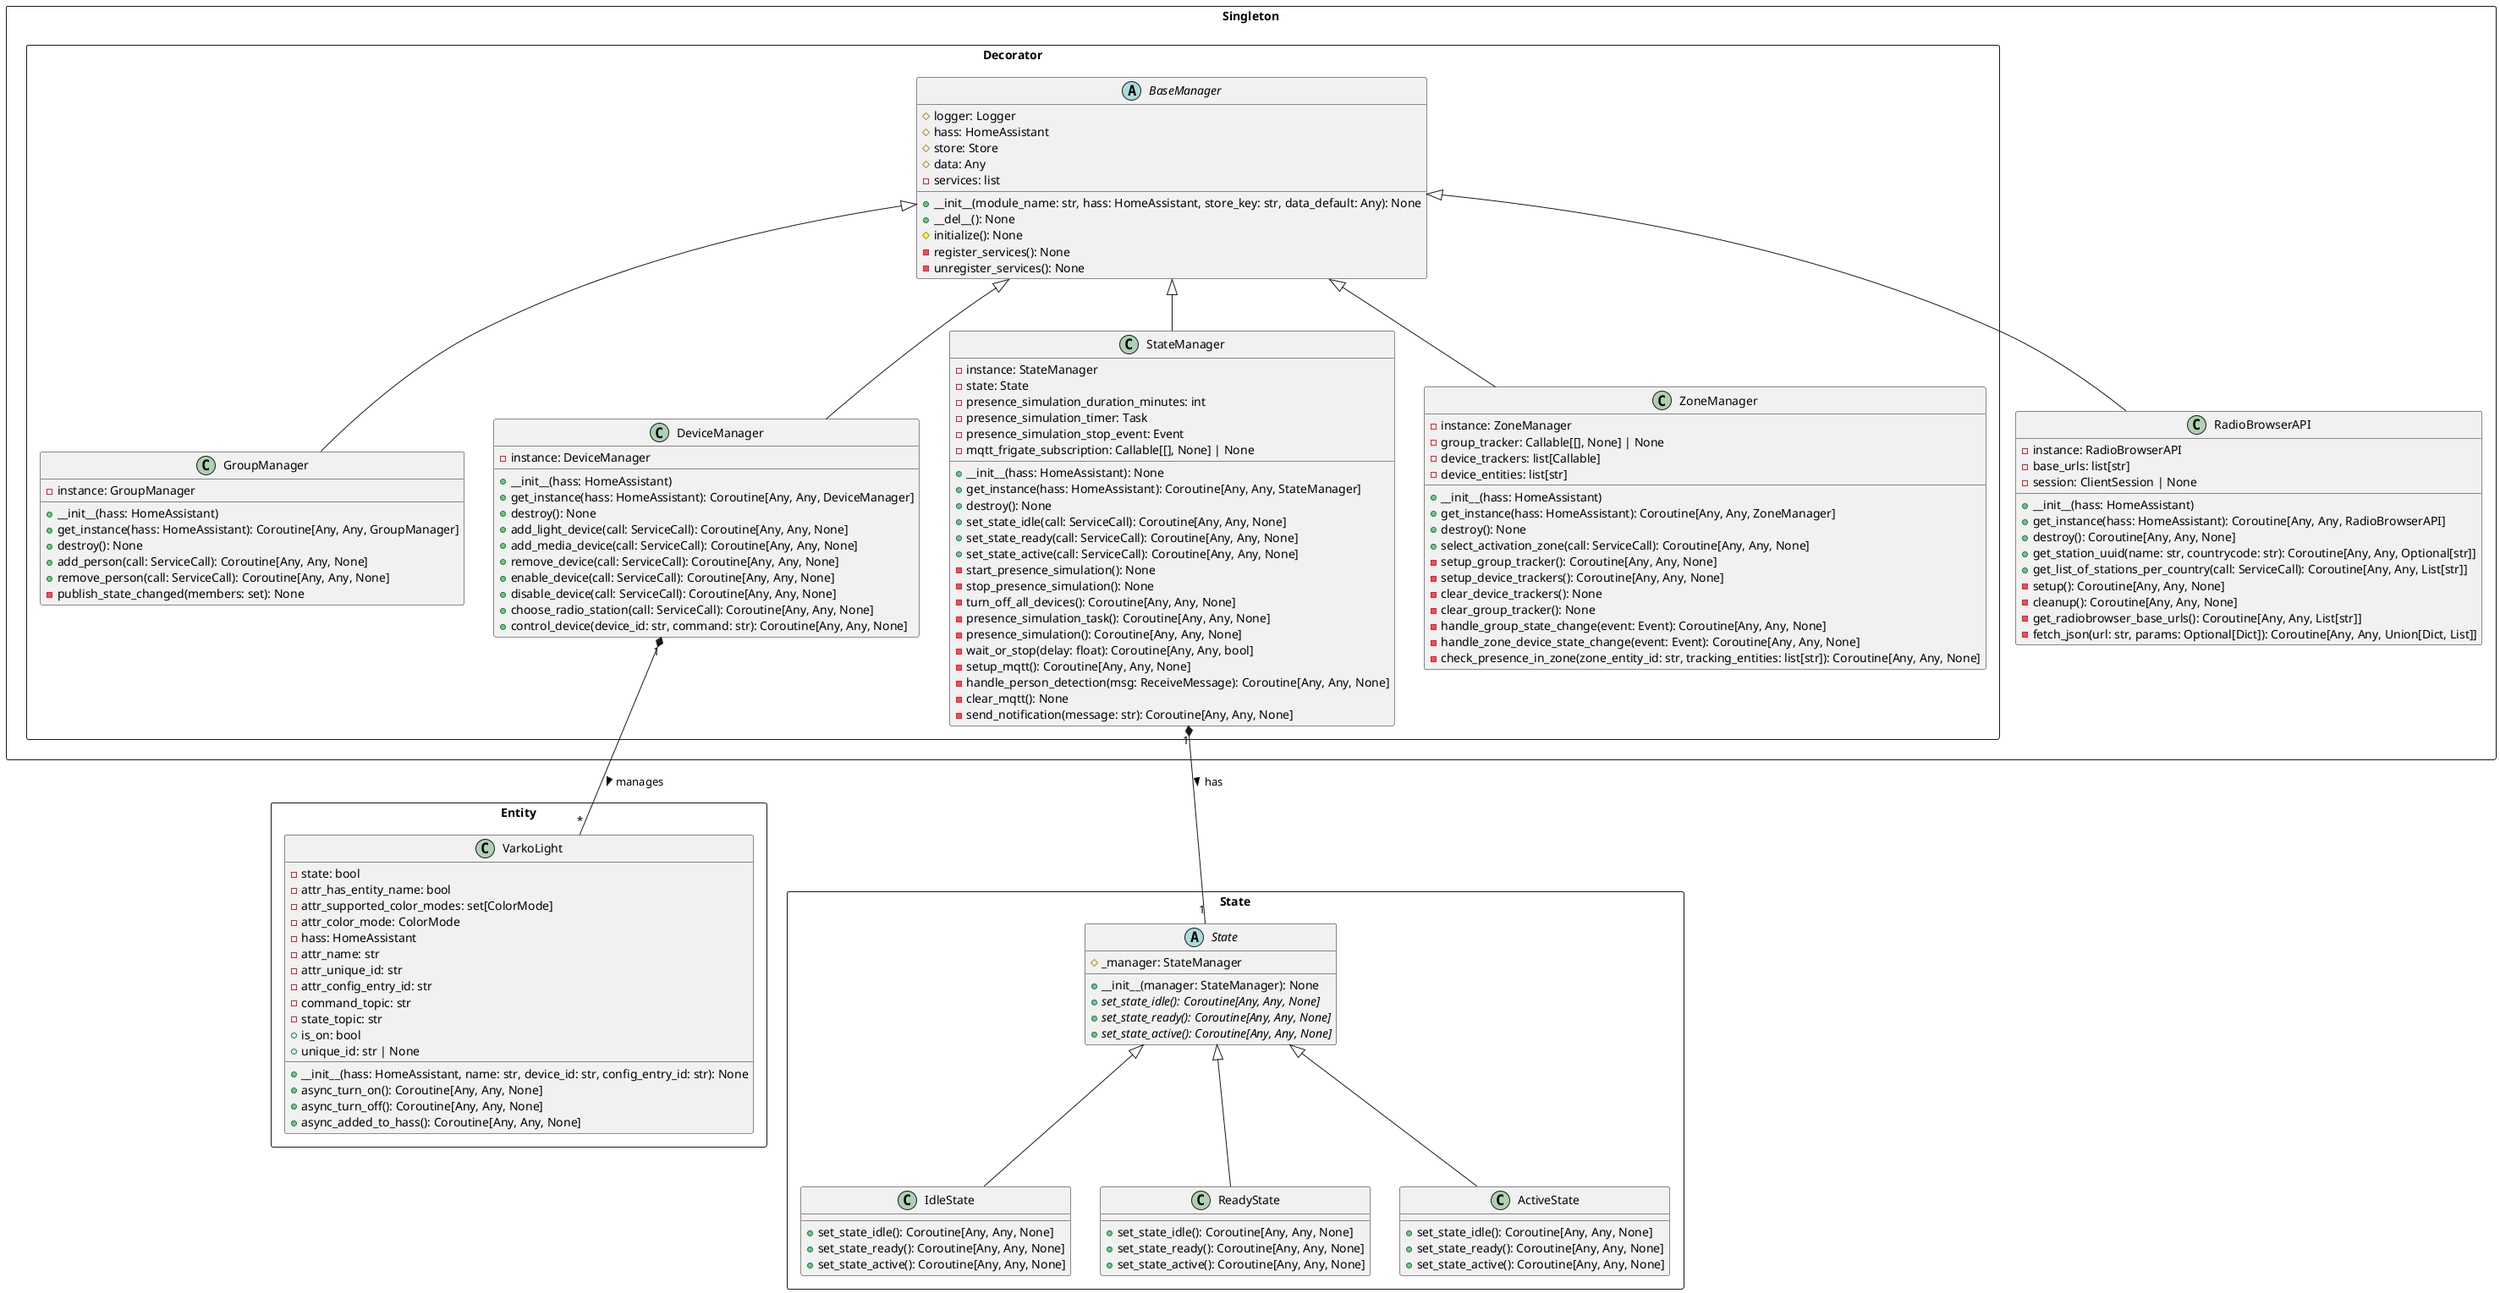@startuml
rectangle "Singleton" as s5 {
    rectangle "Decorator" {
        abstract class BaseManager {
            # logger: Logger
            # hass: HomeAssistant
            # store: Store
            # data: Any
            - services: list
            + __init__(module_name: str, hass: HomeAssistant, store_key: str, data_default: Any): None
            + __del__(): None
            # initialize(): None
            - register_services(): None
            - unregister_services(): None
        }
    
        class GroupManager {
            - instance: GroupManager
            + __init__(hass: HomeAssistant)
            + get_instance(hass: HomeAssistant): Coroutine[Any, Any, GroupManager]
            + destroy(): None
            + add_person(call: ServiceCall): Coroutine[Any, Any, None]
            + remove_person(call: ServiceCall): Coroutine[Any, Any, None]
            - publish_state_changed(members: set): None
        }
        BaseManager <|-- GroupManager
        
        class DeviceManager {
            - instance: DeviceManager
            + __init__(hass: HomeAssistant)
            + get_instance(hass: HomeAssistant): Coroutine[Any, Any, DeviceManager]
            + destroy(): None
            + add_light_device(call: ServiceCall): Coroutine[Any, Any, None]
            + add_media_device(call: ServiceCall): Coroutine[Any, Any, None]
            + remove_device(call: ServiceCall): Coroutine[Any, Any, None]
            + enable_device(call: ServiceCall): Coroutine[Any, Any, None]
            + disable_device(call: ServiceCall): Coroutine[Any, Any, None]
            + choose_radio_station(call: ServiceCall): Coroutine[Any, Any, None]
            + control_device(device_id: str, command: str): Coroutine[Any, Any, None]
        }
        BaseManager <|-- DeviceManager
        
        class StateManager {
            - instance: StateManager
            - state: State
            - presence_simulation_duration_minutes: int
            - presence_simulation_timer: Task
            - presence_simulation_stop_event: Event
            - mqtt_frigate_subscription: Callable[[], None] | None
            + __init__(hass: HomeAssistant): None
            + get_instance(hass: HomeAssistant): Coroutine[Any, Any, StateManager]
            + destroy(): None
            + set_state_idle(call: ServiceCall): Coroutine[Any, Any, None]
            + set_state_ready(call: ServiceCall): Coroutine[Any, Any, None]
            + set_state_active(call: ServiceCall): Coroutine[Any, Any, None]
            - start_presence_simulation(): None
            - stop_presence_simulation(): None
            - turn_off_all_devices(): Coroutine[Any, Any, None]
            - presence_simulation_task(): Coroutine[Any, Any, None]
            - presence_simulation(): Coroutine[Any, Any, None]
            - wait_or_stop(delay: float): Coroutine[Any, Any, bool]
            - setup_mqtt(): Coroutine[Any, Any, None]
            - handle_person_detection(msg: ReceiveMessage): Coroutine[Any, Any, None]
            - clear_mqtt(): None
            - send_notification(message: str): Coroutine[Any, Any, None]
        }
        BaseManager <|-- StateManager
        
        class ZoneManager {
            - instance: ZoneManager
            - group_tracker: Callable[[], None] | None
            - device_trackers: list[Callable]
            - device_entities: list[str]
            + __init__(hass: HomeAssistant)
            + get_instance(hass: HomeAssistant): Coroutine[Any, Any, ZoneManager]
            + destroy(): None
            + select_activation_zone(call: ServiceCall): Coroutine[Any, Any, None]
            - setup_group_tracker(): Coroutine[Any, Any, None]
            - setup_device_trackers(): Coroutine[Any, Any, None]
            - clear_device_trackers(): None
            - clear_group_tracker(): None
            - handle_group_state_change(event: Event): Coroutine[Any, Any, None]
            - handle_zone_device_state_change(event: Event): Coroutine[Any, Any, None]
            - check_presence_in_zone(zone_entity_id: str, tracking_entities: list[str]): Coroutine[Any, Any, None]
        }
        BaseManager <|-- ZoneManager
    }
    
    class RadioBrowserAPI {
        - instance: RadioBrowserAPI
        - base_urls: list[str]
        - session: ClientSession | None
        + __init__(hass: HomeAssistant)
        + get_instance(hass: HomeAssistant): Coroutine[Any, Any, RadioBrowserAPI]
        + destroy(): Coroutine[Any, Any, None]
        + get_station_uuid(name: str, countrycode: str): Coroutine[Any, Any, Optional[str]]
        + get_list_of_stations_per_country(call: ServiceCall): Coroutine[Any, Any, List[str]]
        - setup(): Coroutine[Any, Any, None]
        - cleanup(): Coroutine[Any, Any, None]
        - get_radiobrowser_base_urls(): Coroutine[Any, Any, List[str]]
        - fetch_json(url: str, params: Optional[Dict]): Coroutine[Any, Any, Union[Dict, List]]
    }
    BaseManager <|-- RadioBrowserAPI
}

rectangle "State" as s {
    abstract class State {
        # _manager: StateManager
        + __init__(manager: StateManager): None
        + {abstract} set_state_idle(): Coroutine[Any, Any, None]
        + {abstract} set_state_ready(): Coroutine[Any, Any, None]
        + {abstract} set_state_active(): Coroutine[Any, Any, None]
    }
}
StateManager "1" *-- "1" State : has >

rectangle "State" as s {
    class IdleState {
        + set_state_idle(): Coroutine[Any, Any, None]
        + set_state_ready(): Coroutine[Any, Any, None]
        + set_state_active(): Coroutine[Any, Any, None]
    }
}
State <|-- IdleState

rectangle "State" as s {
    class ReadyState {
        + set_state_idle(): Coroutine[Any, Any, None]
        + set_state_ready(): Coroutine[Any, Any, None]
        + set_state_active(): Coroutine[Any, Any, None]
    }
}
State <|-- ReadyState

rectangle "State" as s {
    class ActiveState {
        + set_state_idle(): Coroutine[Any, Any, None]
        + set_state_ready(): Coroutine[Any, Any, None]
        + set_state_active(): Coroutine[Any, Any, None]
    }
}
State <|-- ActiveState

rectangle "Entity" {
    class VarkoLight {
        - state: bool
        - attr_has_entity_name: bool
        - attr_supported_color_modes: set[ColorMode]
        - attr_color_mode: ColorMode
        - hass: HomeAssistant
        - attr_name: str
        - attr_unique_id: str
        - attr_config_entry_id: str
        - command_topic: str
        - state_topic: str
        + is_on: bool
        + unique_id: str | None

        + __init__(hass: HomeAssistant, name: str, device_id: str, config_entry_id: str): None
        + async_turn_on(): Coroutine[Any, Any, None]
        + async_turn_off(): Coroutine[Any, Any, None]
        + async_added_to_hass(): Coroutine[Any, Any, None]
    }
}
DeviceManager "1" *-- "*" VarkoLight : manages >
@enduml
